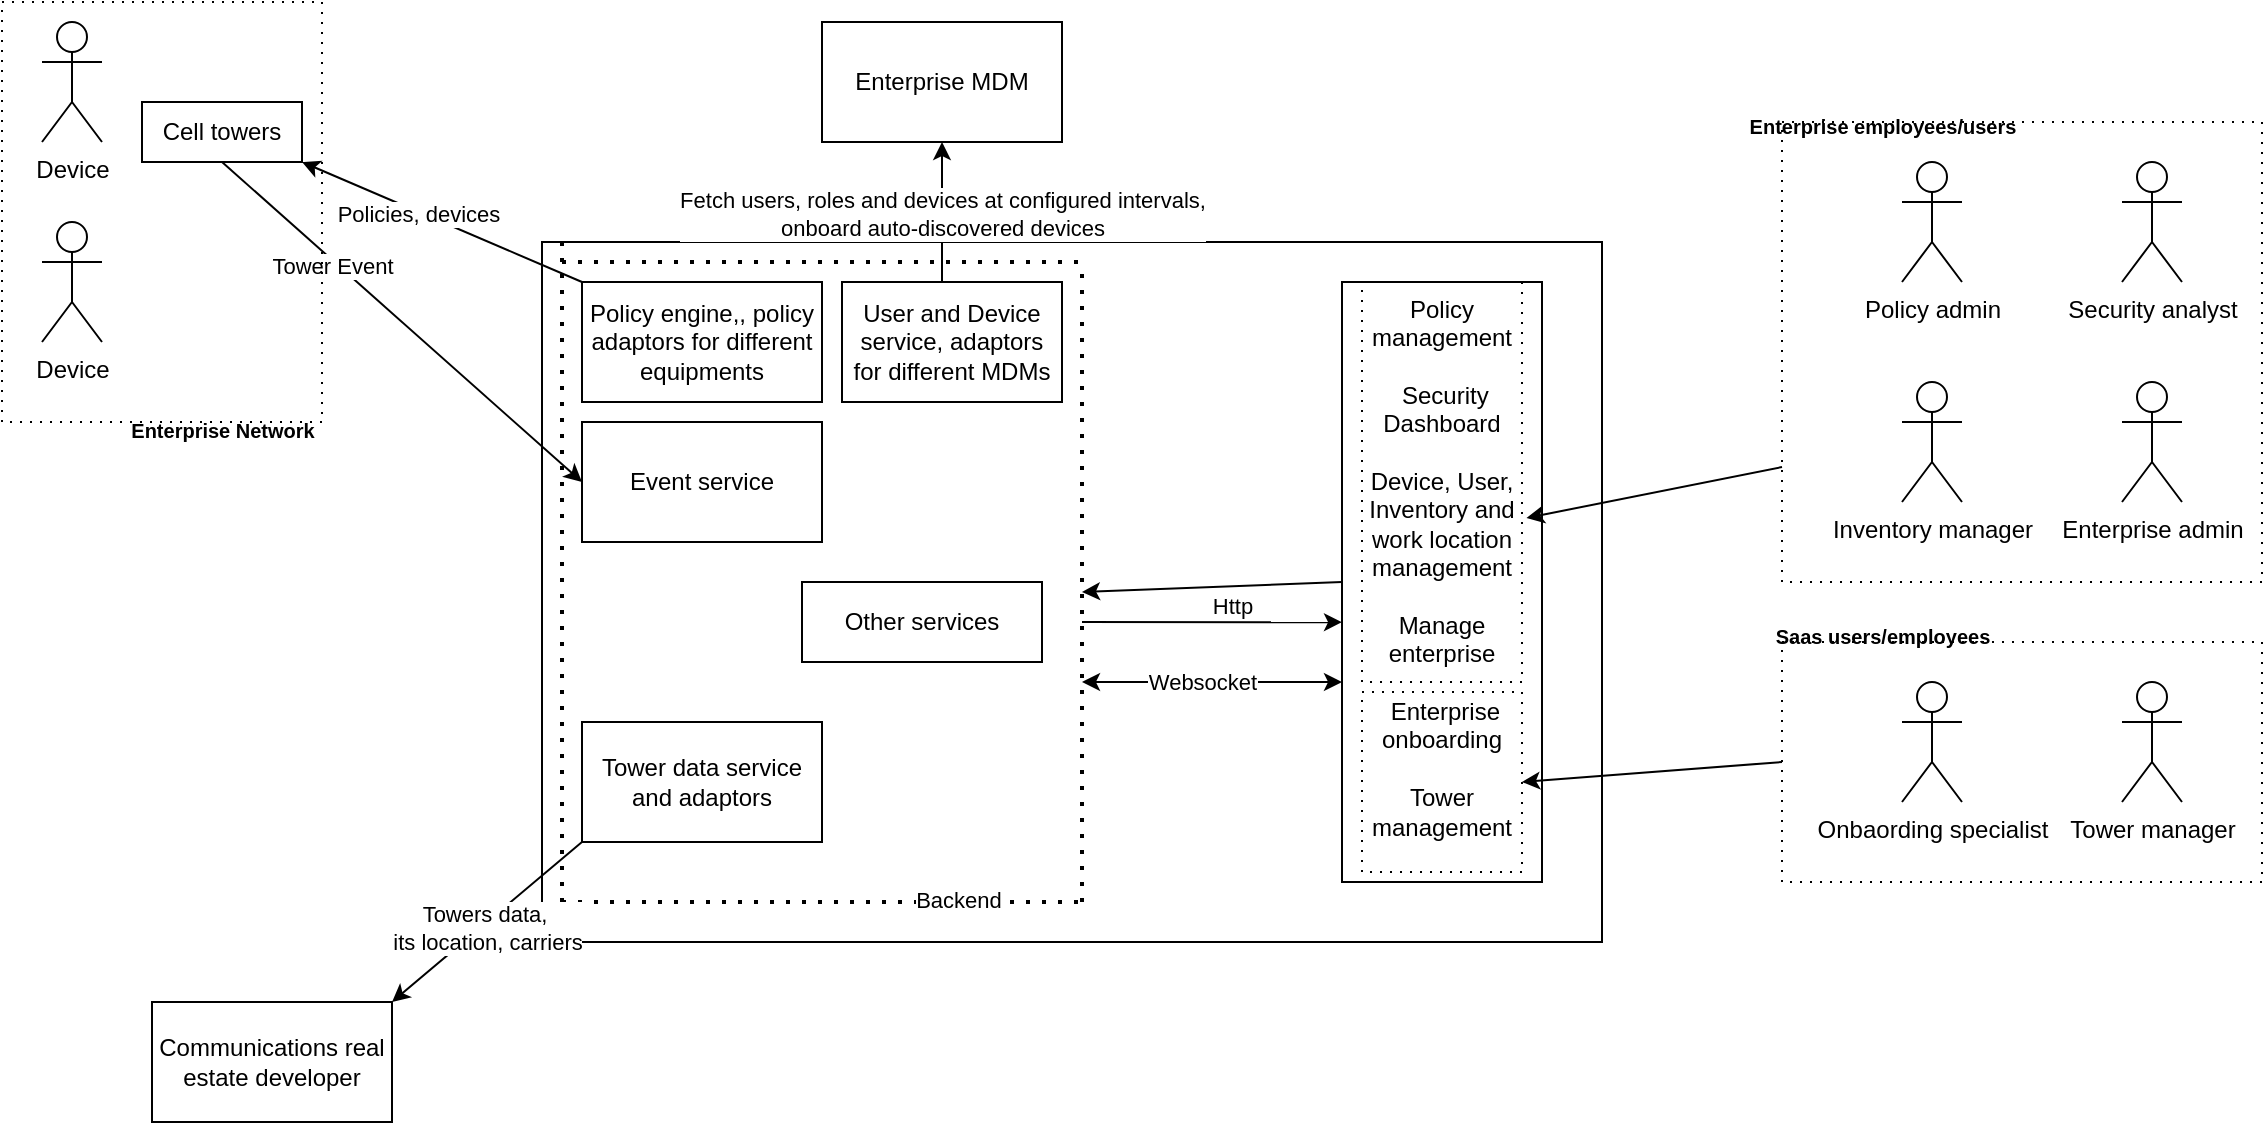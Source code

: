 <mxfile version="27.1.4">
  <diagram name="Page-1" id="dXzUIzDlLdUPVaghMCPx">
    <mxGraphModel dx="1226" dy="661" grid="1" gridSize="10" guides="1" tooltips="1" connect="1" arrows="1" fold="1" page="1" pageScale="1" pageWidth="1100" pageHeight="1700" math="0" shadow="0">
      <root>
        <mxCell id="0" />
        <mxCell id="1" parent="0" />
        <mxCell id="8kfr4gid1qoiPzw3sICz-77" value="" style="rounded=0;whiteSpace=wrap;html=1;fillColor=none;dashed=1;dashPattern=1 4;movable=1;resizable=1;rotatable=1;deletable=1;editable=1;locked=0;connectable=1;" vertex="1" parent="1">
          <mxGeometry x="680" y="150" width="80" height="200" as="geometry" />
        </mxCell>
        <mxCell id="8kfr4gid1qoiPzw3sICz-1" value="" style="rounded=0;whiteSpace=wrap;html=1;fillColor=none;movable=0;resizable=0;rotatable=0;deletable=0;editable=0;locked=1;connectable=0;" vertex="1" parent="1">
          <mxGeometry x="270" y="130" width="530" height="350" as="geometry" />
        </mxCell>
        <mxCell id="8kfr4gid1qoiPzw3sICz-2" value="Policy engine,, policy adaptors for different equipments" style="rounded=0;whiteSpace=wrap;html=1;" vertex="1" parent="1">
          <mxGeometry x="290" y="150" width="120" height="60" as="geometry" />
        </mxCell>
        <mxCell id="8kfr4gid1qoiPzw3sICz-3" value="Policy management&lt;div&gt;&lt;br&gt;&lt;div&gt;&lt;span style=&quot;background-color: transparent; color: light-dark(rgb(0, 0, 0), rgb(255, 255, 255));&quot;&gt;&amp;nbsp;Security Dashboard&lt;/span&gt;&lt;/div&gt;&lt;div&gt;&lt;span style=&quot;background-color: transparent; color: light-dark(rgb(0, 0, 0), rgb(255, 255, 255));&quot;&gt;&lt;br&gt;&lt;/span&gt;&lt;/div&gt;&lt;div&gt;&lt;span style=&quot;background-color: transparent; color: light-dark(rgb(0, 0, 0), rgb(255, 255, 255));&quot;&gt;Device, User, Inventory and work location management&lt;/span&gt;&lt;/div&gt;&lt;/div&gt;&lt;div&gt;&lt;span style=&quot;background-color: transparent; color: light-dark(rgb(0, 0, 0), rgb(255, 255, 255));&quot;&gt;&lt;br&gt;&lt;/span&gt;&lt;/div&gt;&lt;div&gt;&lt;span style=&quot;background-color: transparent; color: light-dark(rgb(0, 0, 0), rgb(255, 255, 255));&quot;&gt;Manage enterprise&lt;/span&gt;&lt;/div&gt;&lt;div&gt;&lt;span style=&quot;background-color: transparent; color: light-dark(rgb(0, 0, 0), rgb(255, 255, 255));&quot;&gt;&lt;br&gt;&lt;/span&gt;&lt;/div&gt;&lt;div&gt;&lt;span style=&quot;background-color: transparent; color: light-dark(rgb(0, 0, 0), rgb(255, 255, 255));&quot;&gt;&amp;nbsp;Enterprise onboarding&lt;/span&gt;&lt;/div&gt;&lt;div&gt;&lt;span style=&quot;background-color: transparent; color: light-dark(rgb(0, 0, 0), rgb(255, 255, 255));&quot;&gt;&lt;br&gt;&lt;/span&gt;&lt;/div&gt;&lt;div&gt;&lt;span style=&quot;background-color: transparent; color: light-dark(rgb(0, 0, 0), rgb(255, 255, 255));&quot;&gt;Tower management&lt;/span&gt;&lt;/div&gt;&lt;div&gt;&lt;span style=&quot;background-color: transparent; color: light-dark(rgb(0, 0, 0), rgb(255, 255, 255));&quot;&gt;&lt;br&gt;&lt;/span&gt;&lt;/div&gt;" style="rounded=0;whiteSpace=wrap;html=1;fillColor=none;movable=0;resizable=0;rotatable=0;deletable=0;editable=0;locked=1;connectable=0;" vertex="1" parent="1">
          <mxGeometry x="670" y="150" width="100" height="300" as="geometry" />
        </mxCell>
        <mxCell id="8kfr4gid1qoiPzw3sICz-4" value="Cell towers" style="rounded=0;whiteSpace=wrap;html=1;" vertex="1" parent="1">
          <mxGeometry x="70" y="60" width="80" height="30" as="geometry" />
        </mxCell>
        <mxCell id="8kfr4gid1qoiPzw3sICz-6" value="Event service" style="rounded=0;whiteSpace=wrap;html=1;" vertex="1" parent="1">
          <mxGeometry x="290" y="220" width="120" height="60" as="geometry" />
        </mxCell>
        <mxCell id="8kfr4gid1qoiPzw3sICz-7" value="" style="endArrow=classic;html=1;rounded=0;exitX=0.5;exitY=1;exitDx=0;exitDy=0;entryX=0;entryY=0.5;entryDx=0;entryDy=0;" edge="1" parent="1" source="8kfr4gid1qoiPzw3sICz-4" target="8kfr4gid1qoiPzw3sICz-6">
          <mxGeometry width="50" height="50" relative="1" as="geometry">
            <mxPoint x="100" y="160" as="sourcePoint" />
            <mxPoint x="80" y="130" as="targetPoint" />
          </mxGeometry>
        </mxCell>
        <mxCell id="8kfr4gid1qoiPzw3sICz-32" value="Tower Event" style="edgeLabel;html=1;align=center;verticalAlign=middle;resizable=0;points=[];" vertex="1" connectable="0" parent="8kfr4gid1qoiPzw3sICz-7">
          <mxGeometry x="-0.374" y="-2" relative="1" as="geometry">
            <mxPoint as="offset" />
          </mxGeometry>
        </mxCell>
        <mxCell id="8kfr4gid1qoiPzw3sICz-24" value="" style="endArrow=none;dashed=1;html=1;dashPattern=1 3;strokeWidth=2;rounded=0;" edge="1" parent="1">
          <mxGeometry width="50" height="50" relative="1" as="geometry">
            <mxPoint x="540" y="460" as="sourcePoint" />
            <mxPoint x="540" y="140" as="targetPoint" />
          </mxGeometry>
        </mxCell>
        <mxCell id="8kfr4gid1qoiPzw3sICz-25" value="" style="endArrow=none;dashed=1;html=1;dashPattern=1 3;strokeWidth=2;rounded=0;" edge="1" parent="1">
          <mxGeometry width="50" height="50" relative="1" as="geometry">
            <mxPoint x="280" y="460" as="sourcePoint" />
            <mxPoint x="280" y="130" as="targetPoint" />
          </mxGeometry>
        </mxCell>
        <mxCell id="8kfr4gid1qoiPzw3sICz-28" value="" style="endArrow=none;dashed=1;html=1;dashPattern=1 3;strokeWidth=2;rounded=0;" edge="1" parent="1">
          <mxGeometry width="50" height="50" relative="1" as="geometry">
            <mxPoint x="280" y="460" as="sourcePoint" />
            <mxPoint x="540" y="460" as="targetPoint" />
          </mxGeometry>
        </mxCell>
        <mxCell id="8kfr4gid1qoiPzw3sICz-30" value="Backend" style="edgeLabel;html=1;align=center;verticalAlign=middle;resizable=0;points=[];" vertex="1" connectable="0" parent="8kfr4gid1qoiPzw3sICz-28">
          <mxGeometry x="0.518" y="1" relative="1" as="geometry">
            <mxPoint as="offset" />
          </mxGeometry>
        </mxCell>
        <mxCell id="8kfr4gid1qoiPzw3sICz-29" value="" style="endArrow=none;dashed=1;html=1;dashPattern=1 3;strokeWidth=2;rounded=0;" edge="1" parent="1">
          <mxGeometry width="50" height="50" relative="1" as="geometry">
            <mxPoint x="280" y="140" as="sourcePoint" />
            <mxPoint x="540" y="140" as="targetPoint" />
          </mxGeometry>
        </mxCell>
        <mxCell id="8kfr4gid1qoiPzw3sICz-33" value="" style="endArrow=classic;html=1;rounded=0;entryX=1;entryY=1;entryDx=0;entryDy=0;exitX=0;exitY=0;exitDx=0;exitDy=0;" edge="1" parent="1" source="8kfr4gid1qoiPzw3sICz-2" target="8kfr4gid1qoiPzw3sICz-4">
          <mxGeometry width="50" height="50" relative="1" as="geometry">
            <mxPoint x="210" y="130" as="sourcePoint" />
            <mxPoint x="260" y="60" as="targetPoint" />
          </mxGeometry>
        </mxCell>
        <mxCell id="8kfr4gid1qoiPzw3sICz-34" value="Policies, devices" style="edgeLabel;html=1;align=center;verticalAlign=middle;resizable=0;points=[];" vertex="1" connectable="0" parent="8kfr4gid1qoiPzw3sICz-33">
          <mxGeometry x="0.168" y="2" relative="1" as="geometry">
            <mxPoint y="-1" as="offset" />
          </mxGeometry>
        </mxCell>
        <mxCell id="8kfr4gid1qoiPzw3sICz-35" value="Device" style="shape=umlActor;verticalLabelPosition=bottom;verticalAlign=top;html=1;outlineConnect=0;" vertex="1" parent="1">
          <mxGeometry x="20" y="120" width="30" height="60" as="geometry" />
        </mxCell>
        <mxCell id="8kfr4gid1qoiPzw3sICz-36" value="Device" style="shape=umlActor;verticalLabelPosition=bottom;verticalAlign=top;html=1;outlineConnect=0;" vertex="1" parent="1">
          <mxGeometry x="20" y="20" width="30" height="60" as="geometry" />
        </mxCell>
        <mxCell id="8kfr4gid1qoiPzw3sICz-42" value="" style="rounded=0;whiteSpace=wrap;html=1;fillColor=none;dashed=1;dashPattern=1 4;" vertex="1" parent="1">
          <mxGeometry y="10" width="160" height="210" as="geometry" />
        </mxCell>
        <mxCell id="8kfr4gid1qoiPzw3sICz-43" value="&lt;font style=&quot;font-size: 10px;&quot;&gt;Enterprise Network&lt;/font&gt;" style="text;strokeColor=none;fillColor=none;html=1;fontSize=24;fontStyle=1;verticalAlign=middle;align=center;" vertex="1" parent="1">
          <mxGeometry x="75" y="210" width="70" height="20" as="geometry" />
        </mxCell>
        <mxCell id="8kfr4gid1qoiPzw3sICz-44" value="" style="endArrow=classic;html=1;rounded=0;entryX=0;entryY=0.567;entryDx=0;entryDy=0;entryPerimeter=0;" edge="1" parent="1" target="8kfr4gid1qoiPzw3sICz-3">
          <mxGeometry width="50" height="50" relative="1" as="geometry">
            <mxPoint x="540" y="320" as="sourcePoint" />
            <mxPoint x="600" y="320" as="targetPoint" />
          </mxGeometry>
        </mxCell>
        <mxCell id="8kfr4gid1qoiPzw3sICz-46" value="Http" style="edgeLabel;html=1;align=center;verticalAlign=middle;resizable=0;points=[];" vertex="1" connectable="0" parent="8kfr4gid1qoiPzw3sICz-44">
          <mxGeometry x="0.153" y="8" relative="1" as="geometry">
            <mxPoint as="offset" />
          </mxGeometry>
        </mxCell>
        <mxCell id="8kfr4gid1qoiPzw3sICz-45" value="" style="endArrow=classic;html=1;rounded=0;" edge="1" parent="1">
          <mxGeometry width="50" height="50" relative="1" as="geometry">
            <mxPoint x="670" y="300" as="sourcePoint" />
            <mxPoint x="540" y="305" as="targetPoint" />
          </mxGeometry>
        </mxCell>
        <mxCell id="8kfr4gid1qoiPzw3sICz-47" value="" style="endArrow=classic;startArrow=classic;html=1;rounded=0;" edge="1" parent="1">
          <mxGeometry width="50" height="50" relative="1" as="geometry">
            <mxPoint x="540" y="350" as="sourcePoint" />
            <mxPoint x="670" y="350" as="targetPoint" />
          </mxGeometry>
        </mxCell>
        <mxCell id="8kfr4gid1qoiPzw3sICz-49" value="Websocket" style="edgeLabel;html=1;align=center;verticalAlign=middle;resizable=0;points=[];" vertex="1" connectable="0" parent="8kfr4gid1qoiPzw3sICz-47">
          <mxGeometry x="-0.468" relative="1" as="geometry">
            <mxPoint x="25" as="offset" />
          </mxGeometry>
        </mxCell>
        <mxCell id="8kfr4gid1qoiPzw3sICz-51" value="Enterprise MDM" style="rounded=0;whiteSpace=wrap;html=1;" vertex="1" parent="1">
          <mxGeometry x="410" y="20" width="120" height="60" as="geometry" />
        </mxCell>
        <mxCell id="8kfr4gid1qoiPzw3sICz-52" value="Tower data service and adaptors" style="rounded=0;whiteSpace=wrap;html=1;" vertex="1" parent="1">
          <mxGeometry x="290" y="370" width="120" height="60" as="geometry" />
        </mxCell>
        <mxCell id="8kfr4gid1qoiPzw3sICz-53" value="User and Device service, adaptors for different MDMs" style="rounded=0;whiteSpace=wrap;html=1;" vertex="1" parent="1">
          <mxGeometry x="420" y="150" width="110" height="60" as="geometry" />
        </mxCell>
        <mxCell id="8kfr4gid1qoiPzw3sICz-54" value="" style="endArrow=classic;html=1;rounded=0;entryX=0.5;entryY=1;entryDx=0;entryDy=0;" edge="1" parent="1" target="8kfr4gid1qoiPzw3sICz-51">
          <mxGeometry width="50" height="50" relative="1" as="geometry">
            <mxPoint x="470" y="150" as="sourcePoint" />
            <mxPoint x="360" y="220" as="targetPoint" />
          </mxGeometry>
        </mxCell>
        <mxCell id="8kfr4gid1qoiPzw3sICz-60" value="Fetch users, roles and devices at configured intervals,&lt;div&gt;onboard auto-discovered devices&lt;/div&gt;" style="edgeLabel;html=1;align=center;verticalAlign=middle;resizable=0;points=[];" vertex="1" connectable="0" parent="8kfr4gid1qoiPzw3sICz-54">
          <mxGeometry x="-0.029" relative="1" as="geometry">
            <mxPoint as="offset" />
          </mxGeometry>
        </mxCell>
        <mxCell id="8kfr4gid1qoiPzw3sICz-55" value="Communications real estate developer" style="rounded=0;whiteSpace=wrap;html=1;" vertex="1" parent="1">
          <mxGeometry x="75" y="510" width="120" height="60" as="geometry" />
        </mxCell>
        <mxCell id="8kfr4gid1qoiPzw3sICz-56" value="" style="endArrow=classic;html=1;rounded=0;exitX=0;exitY=1;exitDx=0;exitDy=0;entryX=1;entryY=0;entryDx=0;entryDy=0;" edge="1" parent="1" source="8kfr4gid1qoiPzw3sICz-52" target="8kfr4gid1qoiPzw3sICz-55">
          <mxGeometry width="50" height="50" relative="1" as="geometry">
            <mxPoint x="310" y="400" as="sourcePoint" />
            <mxPoint x="360" y="350" as="targetPoint" />
          </mxGeometry>
        </mxCell>
        <mxCell id="8kfr4gid1qoiPzw3sICz-57" value="Towers data,&lt;div&gt;&amp;nbsp;its location, carriers&lt;/div&gt;" style="edgeLabel;html=1;align=center;verticalAlign=middle;resizable=0;points=[];" vertex="1" connectable="0" parent="8kfr4gid1qoiPzw3sICz-56">
          <mxGeometry x="0.054" y="1" relative="1" as="geometry">
            <mxPoint as="offset" />
          </mxGeometry>
        </mxCell>
        <mxCell id="8kfr4gid1qoiPzw3sICz-59" value="Other services" style="rounded=0;whiteSpace=wrap;html=1;" vertex="1" parent="1">
          <mxGeometry x="400" y="300" width="120" height="40" as="geometry" />
        </mxCell>
        <mxCell id="8kfr4gid1qoiPzw3sICz-63" value="Inventory manager" style="shape=umlActor;verticalLabelPosition=bottom;verticalAlign=top;html=1;outlineConnect=0;" vertex="1" parent="1">
          <mxGeometry x="950" y="200" width="30" height="60" as="geometry" />
        </mxCell>
        <mxCell id="8kfr4gid1qoiPzw3sICz-65" value="" style="rounded=0;whiteSpace=wrap;html=1;fillColor=none;movable=1;resizable=1;rotatable=1;deletable=1;editable=1;locked=0;connectable=1;dashed=1;dashPattern=1 4;" vertex="1" parent="1">
          <mxGeometry x="890" y="70" width="240" height="230" as="geometry" />
        </mxCell>
        <mxCell id="8kfr4gid1qoiPzw3sICz-64" value="Enterprise admin" style="shape=umlActor;verticalLabelPosition=bottom;verticalAlign=top;html=1;outlineConnect=0;" vertex="1" parent="1">
          <mxGeometry x="1060" y="200" width="30" height="60" as="geometry" />
        </mxCell>
        <mxCell id="8kfr4gid1qoiPzw3sICz-62" value="Security analyst" style="shape=umlActor;verticalLabelPosition=bottom;verticalAlign=top;html=1;outlineConnect=0;" vertex="1" parent="1">
          <mxGeometry x="1060" y="90" width="30" height="60" as="geometry" />
        </mxCell>
        <mxCell id="8kfr4gid1qoiPzw3sICz-61" value="Policy admin" style="shape=umlActor;verticalLabelPosition=bottom;verticalAlign=top;html=1;outlineConnect=0;" vertex="1" parent="1">
          <mxGeometry x="950" y="90" width="30" height="60" as="geometry" />
        </mxCell>
        <mxCell id="8kfr4gid1qoiPzw3sICz-68" value="" style="rounded=0;whiteSpace=wrap;html=1;fillColor=none;movable=1;resizable=1;rotatable=1;deletable=1;editable=1;locked=0;connectable=1;dashed=1;dashPattern=1 4;" vertex="1" parent="1">
          <mxGeometry x="890" y="330" width="240" height="120" as="geometry" />
        </mxCell>
        <mxCell id="8kfr4gid1qoiPzw3sICz-70" value="Tower manager" style="shape=umlActor;verticalLabelPosition=bottom;verticalAlign=top;html=1;outlineConnect=0;" vertex="1" parent="1">
          <mxGeometry x="1060" y="350" width="30" height="60" as="geometry" />
        </mxCell>
        <mxCell id="8kfr4gid1qoiPzw3sICz-71" value="Onbaording specialist" style="shape=umlActor;verticalLabelPosition=bottom;verticalAlign=top;html=1;outlineConnect=0;" vertex="1" parent="1">
          <mxGeometry x="950" y="350" width="30" height="60" as="geometry" />
        </mxCell>
        <mxCell id="8kfr4gid1qoiPzw3sICz-72" value="&lt;font style=&quot;font-size: 10px;&quot;&gt;Saas users/employees&lt;/font&gt;" style="text;strokeColor=none;fillColor=none;html=1;fontSize=24;fontStyle=1;verticalAlign=middle;align=center;" vertex="1" parent="1">
          <mxGeometry x="890" y="315" width="100" height="15" as="geometry" />
        </mxCell>
        <mxCell id="8kfr4gid1qoiPzw3sICz-73" value="&lt;font style=&quot;font-size: 10px;&quot;&gt;Enterprise employees/users&lt;/font&gt;" style="text;strokeColor=none;fillColor=none;html=1;fontSize=24;fontStyle=1;verticalAlign=middle;align=center;" vertex="1" parent="1">
          <mxGeometry x="890" y="60" width="100" height="15" as="geometry" />
        </mxCell>
        <mxCell id="8kfr4gid1qoiPzw3sICz-74" value="" style="endArrow=classic;html=1;rounded=0;exitX=0;exitY=0.5;exitDx=0;exitDy=0;entryX=1;entryY=0.5;entryDx=0;entryDy=0;" edge="1" parent="1" source="8kfr4gid1qoiPzw3sICz-68" target="8kfr4gid1qoiPzw3sICz-78">
          <mxGeometry width="50" height="50" relative="1" as="geometry">
            <mxPoint x="770" y="310" as="sourcePoint" />
            <mxPoint x="820" y="260" as="targetPoint" />
          </mxGeometry>
        </mxCell>
        <mxCell id="8kfr4gid1qoiPzw3sICz-76" value="" style="endArrow=classic;html=1;rounded=0;exitX=0;exitY=0.75;exitDx=0;exitDy=0;entryX=1.028;entryY=0.59;entryDx=0;entryDy=0;entryPerimeter=0;" edge="1" parent="1" source="8kfr4gid1qoiPzw3sICz-65" target="8kfr4gid1qoiPzw3sICz-77">
          <mxGeometry width="50" height="50" relative="1" as="geometry">
            <mxPoint x="770" y="310" as="sourcePoint" />
            <mxPoint x="820" y="260" as="targetPoint" />
          </mxGeometry>
        </mxCell>
        <mxCell id="8kfr4gid1qoiPzw3sICz-78" value="" style="rounded=0;whiteSpace=wrap;html=1;fillColor=none;dashed=1;dashPattern=1 4;" vertex="1" parent="1">
          <mxGeometry x="680" y="355" width="80" height="90" as="geometry" />
        </mxCell>
      </root>
    </mxGraphModel>
  </diagram>
</mxfile>
